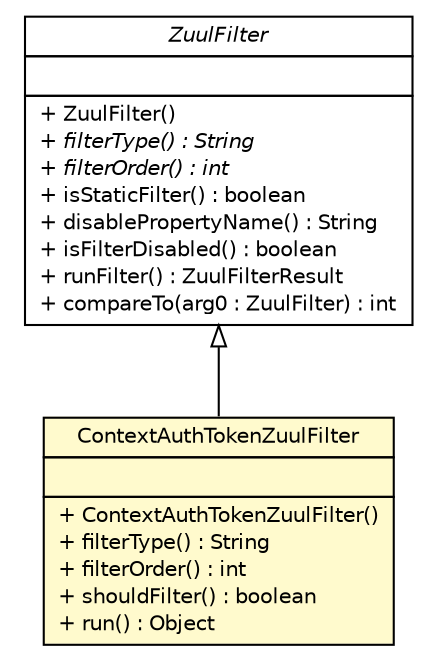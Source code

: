 #!/usr/local/bin/dot
#
# Class diagram 
# Generated by UMLGraph version R5_6-24-gf6e263 (http://www.umlgraph.org/)
#

digraph G {
	edge [fontname="Helvetica",fontsize=10,labelfontname="Helvetica",labelfontsize=10];
	node [fontname="Helvetica",fontsize=10,shape=plaintext];
	nodesep=0.25;
	ranksep=0.5;
	// cn.home1.oss.lib.security.internal.zuul.ContextAuthTokenZuulFilter
	c1968 [label=<<table title="cn.home1.oss.lib.security.internal.zuul.ContextAuthTokenZuulFilter" border="0" cellborder="1" cellspacing="0" cellpadding="2" port="p" bgcolor="lemonChiffon" href="./ContextAuthTokenZuulFilter.html">
		<tr><td><table border="0" cellspacing="0" cellpadding="1">
<tr><td align="center" balign="center"> ContextAuthTokenZuulFilter </td></tr>
		</table></td></tr>
		<tr><td><table border="0" cellspacing="0" cellpadding="1">
<tr><td align="left" balign="left">  </td></tr>
		</table></td></tr>
		<tr><td><table border="0" cellspacing="0" cellpadding="1">
<tr><td align="left" balign="left"> + ContextAuthTokenZuulFilter() </td></tr>
<tr><td align="left" balign="left"> + filterType() : String </td></tr>
<tr><td align="left" balign="left"> + filterOrder() : int </td></tr>
<tr><td align="left" balign="left"> + shouldFilter() : boolean </td></tr>
<tr><td align="left" balign="left"> + run() : Object </td></tr>
		</table></td></tr>
		</table>>, URL="./ContextAuthTokenZuulFilter.html", fontname="Helvetica", fontcolor="black", fontsize=10.0];
	//cn.home1.oss.lib.security.internal.zuul.ContextAuthTokenZuulFilter extends com.netflix.zuul.ZuulFilter
	c2011:p -> c1968:p [dir=back,arrowtail=empty];
	// com.netflix.zuul.ZuulFilter
	c2011 [label=<<table title="com.netflix.zuul.ZuulFilter" border="0" cellborder="1" cellspacing="0" cellpadding="2" port="p" href="http://java.sun.com/j2se/1.4.2/docs/api/com/netflix/zuul/ZuulFilter.html">
		<tr><td><table border="0" cellspacing="0" cellpadding="1">
<tr><td align="center" balign="center"><font face="Helvetica-Oblique"> ZuulFilter </font></td></tr>
		</table></td></tr>
		<tr><td><table border="0" cellspacing="0" cellpadding="1">
<tr><td align="left" balign="left">  </td></tr>
		</table></td></tr>
		<tr><td><table border="0" cellspacing="0" cellpadding="1">
<tr><td align="left" balign="left"> + ZuulFilter() </td></tr>
<tr><td align="left" balign="left"><font face="Helvetica-Oblique" point-size="10.0"> + filterType() : String </font></td></tr>
<tr><td align="left" balign="left"><font face="Helvetica-Oblique" point-size="10.0"> + filterOrder() : int </font></td></tr>
<tr><td align="left" balign="left"> + isStaticFilter() : boolean </td></tr>
<tr><td align="left" balign="left"> + disablePropertyName() : String </td></tr>
<tr><td align="left" balign="left"> + isFilterDisabled() : boolean </td></tr>
<tr><td align="left" balign="left"> + runFilter() : ZuulFilterResult </td></tr>
<tr><td align="left" balign="left"> + compareTo(arg0 : ZuulFilter) : int </td></tr>
		</table></td></tr>
		</table>>, URL="http://java.sun.com/j2se/1.4.2/docs/api/com/netflix/zuul/ZuulFilter.html", fontname="Helvetica", fontcolor="black", fontsize=10.0];
}

